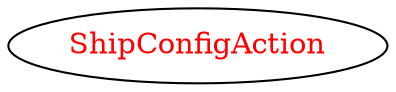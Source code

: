 digraph dependencyGraph {
 concentrate=true;
 ranksep="2.0";
 rankdir="LR"; 
 splines="ortho";
"ShipConfigAction" [fontcolor="red"];
}